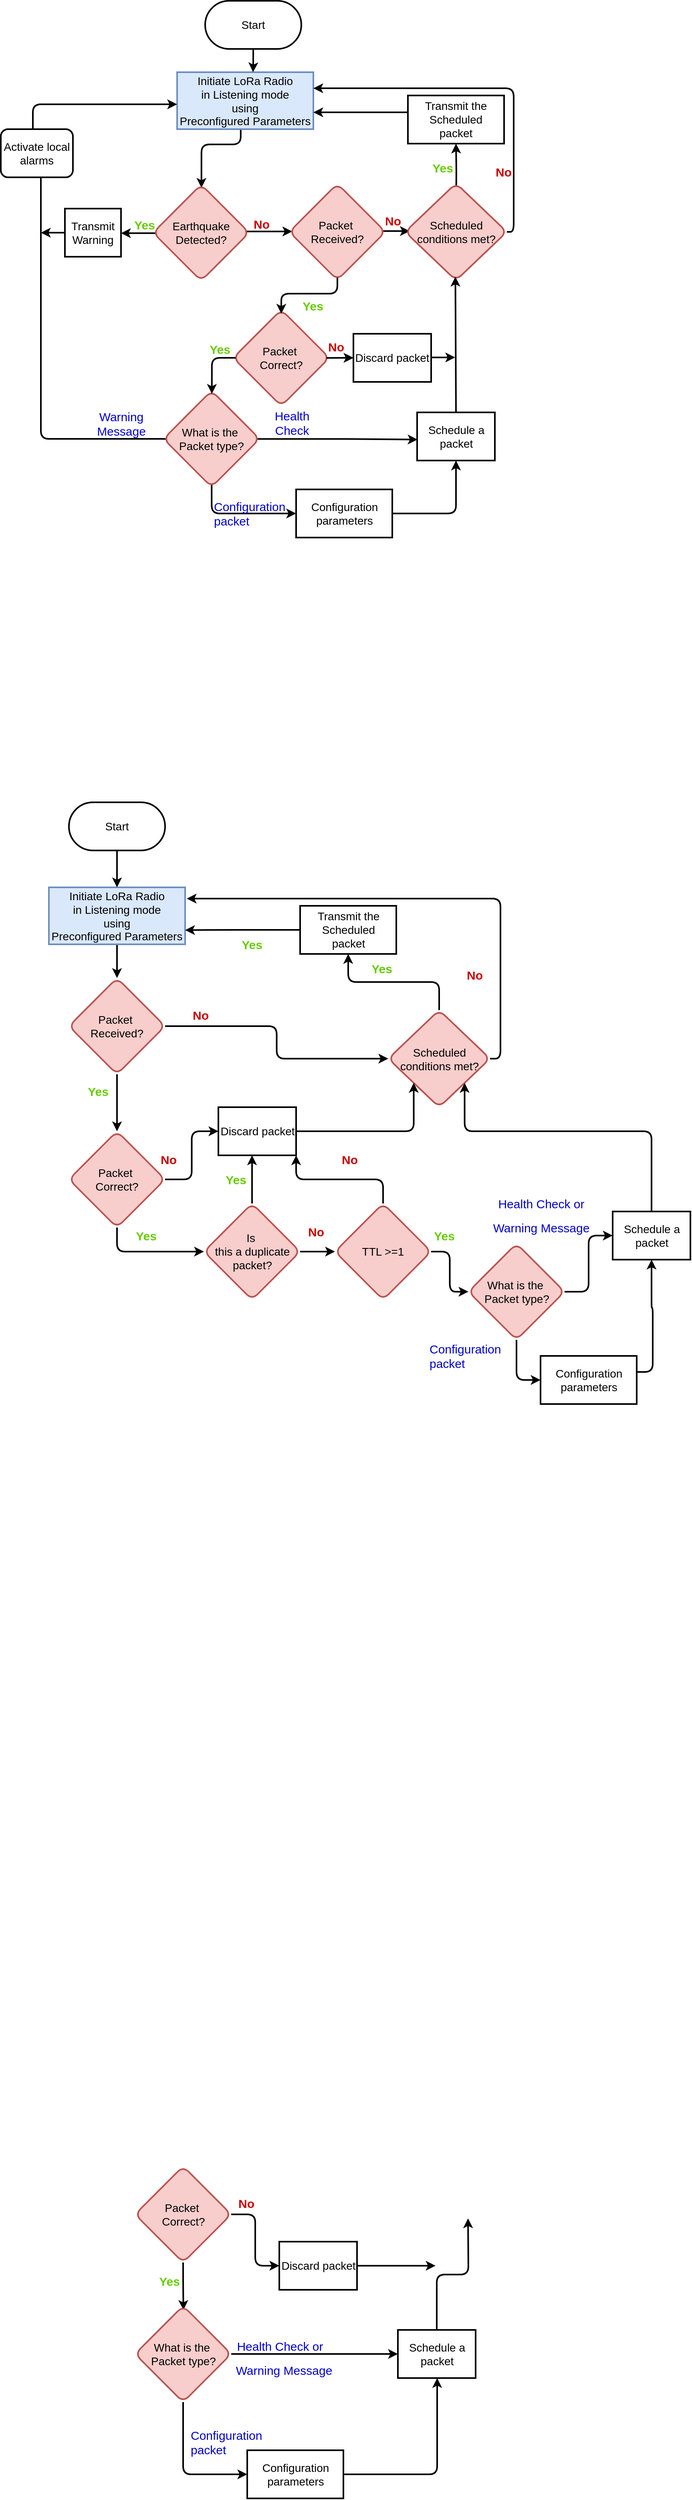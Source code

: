 <mxfile version="24.7.1" type="github">
  <diagram name="Page-1" id="nr04e7j_lgrhqmW4x8mc">
    <mxGraphModel dx="1434" dy="778" grid="1" gridSize="10" guides="1" tooltips="1" connect="1" arrows="1" fold="1" page="1" pageScale="1" pageWidth="850" pageHeight="1100" math="0" shadow="0">
      <root>
        <mxCell id="0" />
        <mxCell id="1" parent="0" />
        <mxCell id="aT8a2JC3UvmOd2hiil9d-5" style="edgeStyle=orthogonalEdgeStyle;rounded=1;orthogonalLoop=1;jettySize=auto;html=1;exitX=0.467;exitY=0.991;exitDx=0;exitDy=0;entryX=0.503;entryY=0.034;entryDx=0;entryDy=0;fontStyle=0;entryPerimeter=0;strokeWidth=2;exitPerimeter=0;" parent="1" source="aT8a2JC3UvmOd2hiil9d-2" target="aT8a2JC3UvmOd2hiil9d-14" edge="1">
          <mxGeometry relative="1" as="geometry">
            <mxPoint x="390" y="260" as="targetPoint" />
            <Array as="points">
              <mxPoint x="389" y="240" />
              <mxPoint x="340" y="240" />
            </Array>
          </mxGeometry>
        </mxCell>
        <mxCell id="aT8a2JC3UvmOd2hiil9d-2" value="Initiate LoRa Radio&lt;br style=&quot;font-size: 14px;&quot;&gt;in Listening mode&lt;div style=&quot;font-size: 14px;&quot;&gt;using&lt;/div&gt;&lt;div style=&quot;font-size: 14px;&quot;&gt;Preconfigured Parameters&lt;br&gt;&lt;/div&gt;" style="rounded=1;whiteSpace=wrap;html=1;arcSize=0;fillColor=#dae8fc;strokeColor=#6c8ebf;fontStyle=0;fontSize=14;strokeWidth=2;" parent="1" vertex="1">
          <mxGeometry x="310" y="150" width="170" height="71" as="geometry" />
        </mxCell>
        <mxCell id="aT8a2JC3UvmOd2hiil9d-18" style="edgeStyle=orthogonalEdgeStyle;rounded=1;orthogonalLoop=1;jettySize=auto;html=1;entryX=0.023;entryY=0.504;entryDx=0;entryDy=0;fontStyle=0;exitX=0.967;exitY=0.496;exitDx=0;exitDy=0;exitPerimeter=0;entryPerimeter=0;strokeWidth=2;" parent="1" edge="1">
          <mxGeometry relative="1" as="geometry">
            <mxPoint x="397.0" y="348.54" as="sourcePoint" />
            <mxPoint x="453.72" y="348.5" as="targetPoint" />
          </mxGeometry>
        </mxCell>
        <mxCell id="aT8a2JC3UvmOd2hiil9d-23" value="No" style="edgeLabel;html=1;align=center;verticalAlign=middle;resizable=0;points=[];rounded=1;fontStyle=1;fontColor=#CC0000;fontSize=15;labelBackgroundColor=none;" parent="aT8a2JC3UvmOd2hiil9d-18" vertex="1" connectable="0">
          <mxGeometry x="-0.248" y="2" relative="1" as="geometry">
            <mxPoint x="-4" y="-8" as="offset" />
          </mxGeometry>
        </mxCell>
        <mxCell id="aT8a2JC3UvmOd2hiil9d-20" style="edgeStyle=orthogonalEdgeStyle;rounded=1;orthogonalLoop=1;jettySize=auto;html=1;fontStyle=0;exitX=0.027;exitY=0.505;exitDx=0;exitDy=0;exitPerimeter=0;strokeWidth=2;" parent="1" source="aT8a2JC3UvmOd2hiil9d-14" target="aT8a2JC3UvmOd2hiil9d-19" edge="1">
          <mxGeometry relative="1" as="geometry">
            <Array as="points">
              <mxPoint x="255" y="351" />
            </Array>
          </mxGeometry>
        </mxCell>
        <mxCell id="aT8a2JC3UvmOd2hiil9d-22" value="Yes" style="edgeLabel;html=1;align=center;verticalAlign=middle;resizable=0;points=[];rounded=1;fontStyle=1;fontColor=#66CC00;fontSize=15;labelBackgroundColor=none;" parent="aT8a2JC3UvmOd2hiil9d-20" vertex="1" connectable="0">
          <mxGeometry x="-0.588" y="1" relative="1" as="geometry">
            <mxPoint x="-5" y="-12" as="offset" />
          </mxGeometry>
        </mxCell>
        <mxCell id="aT8a2JC3UvmOd2hiil9d-14" value="Earthquake&lt;br style=&quot;font-size: 14px;&quot;&gt;Detected?" style="rhombus;whiteSpace=wrap;html=1;rounded=1;fillColor=#f8cecc;strokeColor=#b85450;fontStyle=0;fontSize=14;strokeWidth=2;" parent="1" vertex="1">
          <mxGeometry x="280" y="290" width="120" height="120" as="geometry" />
        </mxCell>
        <mxCell id="PVOLsWm9la5_ibdRfDDH-19" value="" style="edgeStyle=orthogonalEdgeStyle;rounded=1;orthogonalLoop=1;jettySize=auto;html=1;strokeWidth=2;curved=0;entryX=0.046;entryY=0.492;entryDx=0;entryDy=0;entryPerimeter=0;exitX=0.958;exitY=0.492;exitDx=0;exitDy=0;exitPerimeter=0;fontStyle=0" parent="1" source="aT8a2JC3UvmOd2hiil9d-16" target="aT8a2JC3UvmOd2hiil9d-48" edge="1">
          <mxGeometry relative="1" as="geometry" />
        </mxCell>
        <mxCell id="aT8a2JC3UvmOd2hiil9d-19" value="Transmit&lt;br style=&quot;font-size: 14px;&quot;&gt;Warning" style="rounded=0;whiteSpace=wrap;html=1;fontStyle=0;fontSize=14;strokeWidth=2;" parent="1" vertex="1">
          <mxGeometry x="170" y="320" width="70" height="60" as="geometry" />
        </mxCell>
        <mxCell id="aT8a2JC3UvmOd2hiil9d-16" value="Packet&amp;nbsp;&lt;div&gt;Received?&lt;/div&gt;" style="rhombus;whiteSpace=wrap;html=1;rounded=1;fillColor=#f8cecc;strokeColor=#b85450;fontStyle=0;fontSize=14;strokeWidth=2;" parent="1" vertex="1">
          <mxGeometry x="450" y="289" width="120" height="120" as="geometry" />
        </mxCell>
        <mxCell id="aT8a2JC3UvmOd2hiil9d-28" style="edgeStyle=orthogonalEdgeStyle;rounded=1;orthogonalLoop=1;jettySize=auto;html=1;entryX=1;entryY=0.5;entryDx=0;entryDy=0;fontStyle=1;strokeWidth=2;exitX=0.065;exitY=0.519;exitDx=0;exitDy=0;exitPerimeter=0;" parent="1" source="aT8a2JC3UvmOd2hiil9d-24" edge="1">
          <mxGeometry relative="1" as="geometry">
            <mxPoint x="140" y="250" as="targetPoint" />
            <Array as="points">
              <mxPoint x="301" y="607" />
              <mxPoint x="140" y="607" />
            </Array>
            <mxPoint x="380" y="500" as="sourcePoint" />
          </mxGeometry>
        </mxCell>
        <mxCell id="aT8a2JC3UvmOd2hiil9d-29" value="Warning&lt;br style=&quot;font-size: 15px;&quot;&gt;Message" style="edgeLabel;html=1;align=center;verticalAlign=middle;resizable=0;points=[];rounded=1;labelBackgroundColor=none;fontColor=#0000CC;fontStyle=0;fontSize=15;" parent="aT8a2JC3UvmOd2hiil9d-28" vertex="1" connectable="0">
          <mxGeometry x="-0.242" y="-1" relative="1" as="geometry">
            <mxPoint x="99" y="15" as="offset" />
          </mxGeometry>
        </mxCell>
        <mxCell id="aT8a2JC3UvmOd2hiil9d-33" style="edgeStyle=orthogonalEdgeStyle;rounded=1;orthogonalLoop=1;jettySize=auto;html=1;fontStyle=1;exitX=0.978;exitY=0.501;exitDx=0;exitDy=0;exitPerimeter=0;strokeWidth=2;entryX=0.005;entryY=0.565;entryDx=0;entryDy=0;entryPerimeter=0;" parent="1" source="aT8a2JC3UvmOd2hiil9d-24" target="aT8a2JC3UvmOd2hiil9d-32" edge="1">
          <mxGeometry relative="1" as="geometry">
            <mxPoint x="609.5" y="611" as="targetPoint" />
          </mxGeometry>
        </mxCell>
        <mxCell id="aT8a2JC3UvmOd2hiil9d-36" value="Health&lt;br style=&quot;font-size: 15px;&quot;&gt;Check" style="edgeLabel;html=1;align=center;verticalAlign=middle;resizable=0;points=[];rounded=1;labelBackgroundColor=none;fontColor=#0000CC;fontStyle=0;fontSize=15;" parent="aT8a2JC3UvmOd2hiil9d-33" vertex="1" connectable="0">
          <mxGeometry x="-0.448" relative="1" as="geometry">
            <mxPoint x="-13" y="-20" as="offset" />
          </mxGeometry>
        </mxCell>
        <mxCell id="aT8a2JC3UvmOd2hiil9d-40" style="edgeStyle=orthogonalEdgeStyle;rounded=1;orthogonalLoop=1;jettySize=auto;html=1;entryX=0;entryY=0.5;entryDx=0;entryDy=0;fontStyle=1;exitX=0.501;exitY=0.967;exitDx=0;exitDy=0;exitPerimeter=0;strokeWidth=2;" parent="1" source="aT8a2JC3UvmOd2hiil9d-24" target="aT8a2JC3UvmOd2hiil9d-39" edge="1">
          <mxGeometry relative="1" as="geometry">
            <Array as="points">
              <mxPoint x="353" y="700" />
              <mxPoint x="454" y="700" />
            </Array>
          </mxGeometry>
        </mxCell>
        <mxCell id="aT8a2JC3UvmOd2hiil9d-41" value="Configuration&amp;nbsp;&lt;div style=&quot;font-size: 15px;&quot;&gt;packet&lt;/div&gt;" style="edgeLabel;html=1;align=left;verticalAlign=middle;resizable=0;points=[];rounded=1;labelBackgroundColor=none;fontColor=#0000CC;fontStyle=0;fontSize=15;" parent="aT8a2JC3UvmOd2hiil9d-40" vertex="1" connectable="0">
          <mxGeometry x="-0.223" y="-2" relative="1" as="geometry">
            <mxPoint x="-18" y="-2" as="offset" />
          </mxGeometry>
        </mxCell>
        <mxCell id="aT8a2JC3UvmOd2hiil9d-24" value="What is the&amp;nbsp;&lt;div style=&quot;font-size: 14px;&quot;&gt;Packet type?&lt;/div&gt;" style="rhombus;whiteSpace=wrap;html=1;rounded=1;fillColor=#f8cecc;strokeColor=#b85450;fontStyle=0;fontSize=14;strokeWidth=2;" parent="1" vertex="1">
          <mxGeometry x="293" y="547" width="120" height="120" as="geometry" />
        </mxCell>
        <mxCell id="aT8a2JC3UvmOd2hiil9d-31" style="edgeStyle=orthogonalEdgeStyle;rounded=1;orthogonalLoop=1;jettySize=auto;html=1;fontStyle=1;strokeWidth=2;exitX=0.456;exitY=0.017;exitDx=0;exitDy=0;exitPerimeter=0;" parent="1" source="aT8a2JC3UvmOd2hiil9d-30" edge="1">
          <mxGeometry relative="1" as="geometry">
            <mxPoint x="310" y="190" as="targetPoint" />
            <mxPoint x="80" y="230" as="sourcePoint" />
            <Array as="points">
              <mxPoint x="131" y="230" />
              <mxPoint x="130" y="230" />
              <mxPoint x="130" y="190" />
            </Array>
          </mxGeometry>
        </mxCell>
        <mxCell id="aT8a2JC3UvmOd2hiil9d-30" value="Activate local alarms" style="rounded=1;whiteSpace=wrap;html=1;fontStyle=0;fontSize=14;strokeWidth=2;" parent="1" vertex="1">
          <mxGeometry x="90" y="221" width="90" height="60" as="geometry" />
        </mxCell>
        <mxCell id="aT8a2JC3UvmOd2hiil9d-32" value="Schedule a packet" style="rounded=0;whiteSpace=wrap;html=1;fontStyle=0;fontSize=14;strokeWidth=2;" parent="1" vertex="1">
          <mxGeometry x="609.5" y="574" width="97" height="60" as="geometry" />
        </mxCell>
        <mxCell id="aT8a2JC3UvmOd2hiil9d-42" style="edgeStyle=orthogonalEdgeStyle;rounded=1;orthogonalLoop=1;jettySize=auto;html=1;entryX=0.5;entryY=1;entryDx=0;entryDy=0;fontStyle=1;strokeWidth=2;" parent="1" source="aT8a2JC3UvmOd2hiil9d-39" target="aT8a2JC3UvmOd2hiil9d-32" edge="1">
          <mxGeometry relative="1" as="geometry">
            <mxPoint x="658" y="641" as="targetPoint" />
          </mxGeometry>
        </mxCell>
        <mxCell id="aT8a2JC3UvmOd2hiil9d-39" value="Configuration&lt;div style=&quot;font-size: 14px;&quot;&gt;parameters&lt;/div&gt;" style="rounded=0;whiteSpace=wrap;html=1;fontStyle=0;fontSize=14;strokeWidth=2;" parent="1" vertex="1">
          <mxGeometry x="458.5" y="670" width="120" height="60" as="geometry" />
        </mxCell>
        <mxCell id="aT8a2JC3UvmOd2hiil9d-62" value="" style="edgeStyle=orthogonalEdgeStyle;rounded=1;orthogonalLoop=1;jettySize=auto;html=1;strokeColor=default;align=center;verticalAlign=middle;fontFamily=Helvetica;fontSize=11;fontColor=default;labelBackgroundColor=default;endArrow=classic;strokeWidth=2;" parent="1" source="aT8a2JC3UvmOd2hiil9d-44" edge="1">
          <mxGeometry relative="1" as="geometry">
            <mxPoint x="404.753" y="129" as="sourcePoint" />
            <mxPoint x="404.75" y="150" as="targetPoint" />
          </mxGeometry>
        </mxCell>
        <mxCell id="aT8a2JC3UvmOd2hiil9d-44" value="Start" style="rounded=1;whiteSpace=wrap;html=1;arcSize=50;fontStyle=0;fontSize=14;strokeWidth=2;" parent="1" vertex="1">
          <mxGeometry x="345" y="61" width="120" height="60" as="geometry" />
        </mxCell>
        <mxCell id="PVOLsWm9la5_ibdRfDDH-25" style="edgeStyle=orthogonalEdgeStyle;rounded=1;orthogonalLoop=1;jettySize=auto;html=1;exitX=0.5;exitY=0.06;exitDx=0;exitDy=0;entryX=0.5;entryY=1;entryDx=0;entryDy=0;curved=0;strokeWidth=2;exitPerimeter=0;fontStyle=0" parent="1" target="aT8a2JC3UvmOd2hiil9d-53" edge="1">
          <mxGeometry relative="1" as="geometry">
            <mxPoint x="658.0" y="313.76" as="sourcePoint" />
          </mxGeometry>
        </mxCell>
        <mxCell id="1XFwvakkwBoAosKU2_6U-1" style="edgeStyle=orthogonalEdgeStyle;shape=connector;rounded=1;orthogonalLoop=1;jettySize=auto;html=1;exitX=1;exitY=0.5;exitDx=0;exitDy=0;strokeColor=default;strokeWidth=2;align=center;verticalAlign=middle;fontFamily=Helvetica;fontSize=11;fontColor=default;fontStyle=1;labelBackgroundColor=default;endArrow=classic;flowAnimation=0;curved=0;" parent="1" source="aT8a2JC3UvmOd2hiil9d-48" target="aT8a2JC3UvmOd2hiil9d-2" edge="1">
          <mxGeometry relative="1" as="geometry">
            <Array as="points">
              <mxPoint x="730" y="349" />
              <mxPoint x="730" y="170" />
            </Array>
          </mxGeometry>
        </mxCell>
        <mxCell id="aT8a2JC3UvmOd2hiil9d-48" value="Scheduled&lt;br style=&quot;font-size: 14px;&quot;&gt;conditions met?" style="rhombus;whiteSpace=wrap;html=1;rounded=1;fillColor=#f8cecc;strokeColor=#b85450;fontStyle=0;fontSize=14;strokeWidth=2;" parent="1" vertex="1">
          <mxGeometry x="594.5" y="288.5" width="127" height="121" as="geometry" />
        </mxCell>
        <mxCell id="aT8a2JC3UvmOd2hiil9d-56" style="edgeStyle=orthogonalEdgeStyle;rounded=0;orthogonalLoop=1;jettySize=auto;html=1;entryX=1;entryY=0.5;entryDx=0;entryDy=0;flowAnimation=0;fontStyle=1;strokeWidth=2;" parent="1" edge="1">
          <mxGeometry relative="1" as="geometry">
            <mxPoint x="598" y="200.0" as="sourcePoint" />
            <mxPoint x="480" y="200" as="targetPoint" />
          </mxGeometry>
        </mxCell>
        <mxCell id="aT8a2JC3UvmOd2hiil9d-53" value="Transmit the&lt;br style=&quot;font-size: 14px;&quot;&gt;Scheduled&lt;br style=&quot;font-size: 14px;&quot;&gt;packet" style="rounded=0;whiteSpace=wrap;html=1;fontStyle=0;fontSize=14;strokeWidth=2;" parent="1" vertex="1">
          <mxGeometry x="598" y="179" width="120" height="60" as="geometry" />
        </mxCell>
        <mxCell id="aT8a2JC3UvmOd2hiil9d-61" value="Yes" style="edgeLabel;html=1;align=center;verticalAlign=middle;resizable=0;points=[];fontStyle=1;fontColor=#66CC00;fontSize=15;labelBackgroundColor=none;" parent="1" vertex="1" connectable="0">
          <mxGeometry x="657.001" y="268.997" as="geometry">
            <mxPoint x="-16" as="offset" />
          </mxGeometry>
        </mxCell>
        <mxCell id="PVOLsWm9la5_ibdRfDDH-7" value="" style="endArrow=classic;html=1;rounded=1;exitX=0;exitY=0.5;exitDx=0;exitDy=0;curved=0;strokeWidth=2;fontStyle=0" parent="1" source="aT8a2JC3UvmOd2hiil9d-19" edge="1">
          <mxGeometry width="50" height="50" relative="1" as="geometry">
            <mxPoint x="220" y="240" as="sourcePoint" />
            <mxPoint x="140" y="350" as="targetPoint" />
          </mxGeometry>
        </mxCell>
        <mxCell id="PVOLsWm9la5_ibdRfDDH-18" value="&lt;b&gt;No&lt;/b&gt;" style="edgeLabel;html=1;align=center;verticalAlign=middle;resizable=0;points=[];rounded=1;fontStyle=0;fontColor=#CC0000;fontSize=15;labelBackgroundColor=none;" parent="1" connectable="0" vertex="1">
          <mxGeometry x="429.999" y="349.995" as="geometry">
            <mxPoint x="149" y="-15" as="offset" />
          </mxGeometry>
        </mxCell>
        <mxCell id="xMT419_eGAwAGplKJhdd-25" value="" style="edgeStyle=orthogonalEdgeStyle;rounded=0;orthogonalLoop=1;jettySize=auto;html=1;" parent="1" source="xMT419_eGAwAGplKJhdd-1" target="xMT419_eGAwAGplKJhdd-21" edge="1">
          <mxGeometry relative="1" as="geometry" />
        </mxCell>
        <mxCell id="xMT419_eGAwAGplKJhdd-1" value="&lt;div&gt;Packet&amp;nbsp;&lt;/div&gt;&lt;div&gt;Correct?&lt;/div&gt;" style="rhombus;whiteSpace=wrap;html=1;rounded=1;fillColor=#f8cecc;strokeColor=#b85450;fontStyle=0;fontSize=14;strokeWidth=2;" parent="1" vertex="1">
          <mxGeometry x="380" y="446" width="120" height="120" as="geometry" />
        </mxCell>
        <mxCell id="xMT419_eGAwAGplKJhdd-10" style="edgeStyle=orthogonalEdgeStyle;rounded=1;orthogonalLoop=1;jettySize=auto;html=1;fontStyle=1;strokeWidth=2;entryX=0.503;entryY=0.032;entryDx=0;entryDy=0;entryPerimeter=0;" parent="1" target="aT8a2JC3UvmOd2hiil9d-24" edge="1">
          <mxGeometry relative="1" as="geometry">
            <Array as="points">
              <mxPoint x="353" y="506" />
            </Array>
            <mxPoint x="383" y="506" as="sourcePoint" />
            <mxPoint x="353" y="576" as="targetPoint" />
          </mxGeometry>
        </mxCell>
        <mxCell id="xMT419_eGAwAGplKJhdd-11" value="Yes" style="edgeLabel;html=1;align=center;verticalAlign=middle;resizable=0;points=[];rounded=1;fontStyle=1;fontColor=#66CC00;fontSize=15;labelBackgroundColor=none;" parent="xMT419_eGAwAGplKJhdd-10" vertex="1" connectable="0">
          <mxGeometry x="-0.588" y="1" relative="1" as="geometry">
            <mxPoint x="-5" y="-12" as="offset" />
          </mxGeometry>
        </mxCell>
        <mxCell id="xMT419_eGAwAGplKJhdd-17" value="" style="endArrow=classic;html=1;rounded=1;exitX=0.5;exitY=0;exitDx=0;exitDy=0;entryX=0.494;entryY=0.962;entryDx=0;entryDy=0;entryPerimeter=0;curved=0;strokeWidth=2;" parent="1" source="aT8a2JC3UvmOd2hiil9d-32" target="aT8a2JC3UvmOd2hiil9d-48" edge="1">
          <mxGeometry width="50" height="50" relative="1" as="geometry">
            <mxPoint x="659" y="517" as="sourcePoint" />
            <mxPoint x="656.968" y="378.539" as="targetPoint" />
          </mxGeometry>
        </mxCell>
        <mxCell id="xMT419_eGAwAGplKJhdd-18" value="" style="endArrow=classic;html=1;rounded=1;exitX=0.5;exitY=0.975;exitDx=0;exitDy=0;curved=0;strokeWidth=2;entryX=0.5;entryY=0;entryDx=0;entryDy=0;exitPerimeter=0;" parent="1" source="aT8a2JC3UvmOd2hiil9d-16" edge="1">
          <mxGeometry width="50" height="50" relative="1" as="geometry">
            <mxPoint x="510" y="414" as="sourcePoint" />
            <mxPoint x="440" y="451" as="targetPoint" />
            <Array as="points">
              <mxPoint x="510" y="426" />
              <mxPoint x="440" y="426" />
            </Array>
          </mxGeometry>
        </mxCell>
        <mxCell id="xMT419_eGAwAGplKJhdd-20" value="Yes" style="edgeLabel;html=1;align=center;verticalAlign=middle;resizable=0;points=[];rounded=1;fontStyle=1;fontColor=#66CC00;fontSize=15;labelBackgroundColor=none;" parent="1" vertex="1" connectable="0">
          <mxGeometry x="480" y="440" as="geometry">
            <mxPoint x="-1" y="1" as="offset" />
          </mxGeometry>
        </mxCell>
        <mxCell id="xMT419_eGAwAGplKJhdd-21" value="Discard packet" style="rounded=0;whiteSpace=wrap;html=1;fontStyle=0;fontSize=14;strokeWidth=2;" parent="1" vertex="1">
          <mxGeometry x="530" y="476" width="97" height="60" as="geometry" />
        </mxCell>
        <mxCell id="xMT419_eGAwAGplKJhdd-22" value="" style="endArrow=classic;html=1;rounded=1;entryX=0;entryY=0.5;entryDx=0;entryDy=0;curved=0;strokeWidth=2;exitX=0.969;exitY=0.501;exitDx=0;exitDy=0;exitPerimeter=0;" parent="1" source="xMT419_eGAwAGplKJhdd-1" target="xMT419_eGAwAGplKJhdd-21" edge="1">
          <mxGeometry width="50" height="50" relative="1" as="geometry">
            <mxPoint x="500" y="506" as="sourcePoint" />
            <mxPoint x="470" y="516" as="targetPoint" />
          </mxGeometry>
        </mxCell>
        <mxCell id="xMT419_eGAwAGplKJhdd-23" value="" style="endArrow=classic;html=1;rounded=1;entryX=0;entryY=0.5;entryDx=0;entryDy=0;exitX=1;exitY=0.5;exitDx=0;exitDy=0;curved=0;strokeWidth=2;" parent="1" edge="1">
          <mxGeometry width="50" height="50" relative="1" as="geometry">
            <mxPoint x="627" y="505.5" as="sourcePoint" />
            <mxPoint x="657" y="505.5" as="targetPoint" />
          </mxGeometry>
        </mxCell>
        <mxCell id="xMT419_eGAwAGplKJhdd-24" value="No" style="edgeLabel;html=1;align=center;verticalAlign=middle;resizable=0;points=[];rounded=1;fontStyle=1;fontColor=#CC0000;fontSize=15;labelBackgroundColor=none;" parent="1" vertex="1" connectable="0">
          <mxGeometry x="507.999" y="491.525" as="geometry" />
        </mxCell>
        <mxCell id="iCfGl1xUMJOLYQ3UmWG8-1" value="&lt;b&gt;No&lt;/b&gt;" style="edgeLabel;html=1;align=center;verticalAlign=middle;resizable=0;points=[];rounded=1;fontStyle=0;fontColor=#CC0000;fontSize=15;labelBackgroundColor=none;" parent="1" connectable="0" vertex="1">
          <mxGeometry x="567.999" y="288.495" as="geometry">
            <mxPoint x="149" y="-15" as="offset" />
          </mxGeometry>
        </mxCell>
        <mxCell id="5e5JNWEMtE15wkdzbp1a-5" style="edgeStyle=orthogonalEdgeStyle;rounded=1;orthogonalLoop=1;jettySize=auto;html=1;entryX=0.5;entryY=0;entryDx=0;entryDy=0;strokeColor=default;strokeWidth=2;align=center;verticalAlign=middle;fontFamily=Helvetica;fontSize=11;fontColor=default;labelBackgroundColor=default;endArrow=classic;" edge="1" parent="1" source="5e5JNWEMtE15wkdzbp1a-6" target="5e5JNWEMtE15wkdzbp1a-9">
          <mxGeometry relative="1" as="geometry">
            <Array as="points">
              <mxPoint x="235" y="1260" />
              <mxPoint x="235" y="1260" />
            </Array>
          </mxGeometry>
        </mxCell>
        <mxCell id="5e5JNWEMtE15wkdzbp1a-6" value="Initiate LoRa Radio&lt;br style=&quot;font-size: 14px;&quot;&gt;in Listening mode&lt;div style=&quot;font-size: 14px;&quot;&gt;using&lt;/div&gt;&lt;div style=&quot;font-size: 14px;&quot;&gt;Preconfigured Parameters&lt;br&gt;&lt;/div&gt;" style="rounded=1;whiteSpace=wrap;html=1;arcSize=0;fillColor=#dae8fc;strokeColor=#6c8ebf;fontStyle=0;fontSize=14;strokeWidth=2;" vertex="1" parent="1">
          <mxGeometry x="150" y="1166" width="170" height="71" as="geometry" />
        </mxCell>
        <mxCell id="5e5JNWEMtE15wkdzbp1a-7" value="" style="edgeStyle=orthogonalEdgeStyle;rounded=1;orthogonalLoop=1;jettySize=auto;html=1;strokeColor=default;align=center;verticalAlign=middle;fontFamily=Helvetica;fontSize=11;fontColor=default;labelBackgroundColor=default;endArrow=classic;strokeWidth=2;" edge="1" parent="1" source="5e5JNWEMtE15wkdzbp1a-8" target="5e5JNWEMtE15wkdzbp1a-6">
          <mxGeometry relative="1" as="geometry">
            <mxPoint x="239.753" y="1128" as="sourcePoint" />
            <mxPoint x="239.75" y="1149" as="targetPoint" />
            <Array as="points">
              <mxPoint x="235" y="1140" />
              <mxPoint x="235" y="1140" />
            </Array>
          </mxGeometry>
        </mxCell>
        <mxCell id="5e5JNWEMtE15wkdzbp1a-8" value="Start" style="rounded=1;whiteSpace=wrap;html=1;arcSize=50;fontStyle=0;fontSize=14;strokeWidth=2;" vertex="1" parent="1">
          <mxGeometry x="175" y="1060" width="120" height="60" as="geometry" />
        </mxCell>
        <mxCell id="5e5JNWEMtE15wkdzbp1a-63" style="edgeStyle=orthogonalEdgeStyle;shape=connector;rounded=1;orthogonalLoop=1;jettySize=auto;html=1;exitX=0.5;exitY=1;exitDx=0;exitDy=0;entryX=0.5;entryY=0;entryDx=0;entryDy=0;strokeColor=default;strokeWidth=2;align=center;verticalAlign=middle;fontFamily=Helvetica;fontSize=11;fontColor=default;fontStyle=0;labelBackgroundColor=default;endArrow=classic;" edge="1" parent="1" source="5e5JNWEMtE15wkdzbp1a-9" target="5e5JNWEMtE15wkdzbp1a-62">
          <mxGeometry relative="1" as="geometry" />
        </mxCell>
        <mxCell id="5e5JNWEMtE15wkdzbp1a-9" value="Packet&amp;nbsp;&lt;div&gt;Received?&lt;/div&gt;" style="rhombus;whiteSpace=wrap;html=1;rounded=1;fillColor=#f8cecc;strokeColor=#b85450;fontStyle=0;fontSize=14;strokeWidth=2;" vertex="1" parent="1">
          <mxGeometry x="175" y="1279" width="120" height="120" as="geometry" />
        </mxCell>
        <mxCell id="5e5JNWEMtE15wkdzbp1a-10" value="" style="edgeStyle=orthogonalEdgeStyle;rounded=1;orthogonalLoop=1;jettySize=auto;html=1;strokeWidth=2;curved=0;exitX=1;exitY=0.5;exitDx=0;exitDy=0;fontStyle=0" edge="1" parent="1" source="5e5JNWEMtE15wkdzbp1a-9" target="5e5JNWEMtE15wkdzbp1a-13">
          <mxGeometry relative="1" as="geometry">
            <mxPoint x="407" y="1358" as="sourcePoint" />
          </mxGeometry>
        </mxCell>
        <mxCell id="5e5JNWEMtE15wkdzbp1a-11" style="edgeStyle=orthogonalEdgeStyle;rounded=1;orthogonalLoop=1;jettySize=auto;html=1;exitX=0.5;exitY=0;exitDx=0;exitDy=0;entryX=0.5;entryY=1;entryDx=0;entryDy=0;curved=0;strokeWidth=2;fontStyle=0" edge="1" parent="1" source="5e5JNWEMtE15wkdzbp1a-13" target="5e5JNWEMtE15wkdzbp1a-15">
          <mxGeometry relative="1" as="geometry">
            <mxPoint x="500.0" y="1323.76" as="sourcePoint" />
          </mxGeometry>
        </mxCell>
        <mxCell id="5e5JNWEMtE15wkdzbp1a-12" style="edgeStyle=orthogonalEdgeStyle;shape=connector;rounded=1;orthogonalLoop=1;jettySize=auto;html=1;exitX=1;exitY=0.5;exitDx=0;exitDy=0;strokeColor=default;strokeWidth=2;align=center;verticalAlign=middle;fontFamily=Helvetica;fontSize=11;fontColor=default;fontStyle=1;labelBackgroundColor=default;endArrow=classic;flowAnimation=0;curved=0;" edge="1" parent="1" source="5e5JNWEMtE15wkdzbp1a-13">
          <mxGeometry relative="1" as="geometry">
            <Array as="points">
              <mxPoint x="713.5" y="1380" />
              <mxPoint x="713.5" y="1180" />
            </Array>
            <mxPoint x="322" y="1180" as="targetPoint" />
          </mxGeometry>
        </mxCell>
        <mxCell id="5e5JNWEMtE15wkdzbp1a-13" value="Scheduled&lt;br style=&quot;font-size: 14px;&quot;&gt;conditions met?" style="rhombus;whiteSpace=wrap;html=1;rounded=1;fillColor=#f8cecc;strokeColor=#b85450;fontStyle=0;fontSize=14;strokeWidth=2;" vertex="1" parent="1">
          <mxGeometry x="573.5" y="1319" width="127" height="121" as="geometry" />
        </mxCell>
        <mxCell id="5e5JNWEMtE15wkdzbp1a-38" style="edgeStyle=orthogonalEdgeStyle;shape=connector;rounded=1;orthogonalLoop=1;jettySize=auto;html=1;entryX=1;entryY=0.75;entryDx=0;entryDy=0;strokeColor=default;strokeWidth=2;align=center;verticalAlign=middle;fontFamily=Helvetica;fontSize=11;fontColor=default;fontStyle=0;labelBackgroundColor=default;endArrow=classic;" edge="1" parent="1" source="5e5JNWEMtE15wkdzbp1a-15" target="5e5JNWEMtE15wkdzbp1a-6">
          <mxGeometry relative="1" as="geometry" />
        </mxCell>
        <mxCell id="5e5JNWEMtE15wkdzbp1a-15" value="Transmit the&lt;br style=&quot;font-size: 14px;&quot;&gt;Scheduled&lt;br style=&quot;font-size: 14px;&quot;&gt;packet" style="rounded=0;whiteSpace=wrap;html=1;fontStyle=0;fontSize=14;strokeWidth=2;" vertex="1" parent="1">
          <mxGeometry x="463.5" y="1189" width="120" height="60" as="geometry" />
        </mxCell>
        <mxCell id="5e5JNWEMtE15wkdzbp1a-16" value="Yes" style="edgeLabel;html=1;align=center;verticalAlign=middle;resizable=0;points=[];fontStyle=1;fontColor=#66CC00;fontSize=15;labelBackgroundColor=none;" vertex="1" connectable="0" parent="1">
          <mxGeometry x="418.501" y="1236.997" as="geometry">
            <mxPoint x="-16" as="offset" />
          </mxGeometry>
        </mxCell>
        <mxCell id="5e5JNWEMtE15wkdzbp1a-17" value="&lt;b&gt;No&lt;/b&gt;" style="edgeLabel;html=1;align=center;verticalAlign=middle;resizable=0;points=[];rounded=1;fontStyle=0;fontColor=#CC0000;fontSize=15;labelBackgroundColor=none;" connectable="0" vertex="1" parent="1">
          <mxGeometry x="189.999" y="1339.995" as="geometry">
            <mxPoint x="149" y="-15" as="offset" />
          </mxGeometry>
        </mxCell>
        <mxCell id="5e5JNWEMtE15wkdzbp1a-18" value="&lt;b&gt;No&lt;/b&gt;" style="edgeLabel;html=1;align=center;verticalAlign=middle;resizable=0;points=[];rounded=1;fontStyle=0;fontColor=#CC0000;fontSize=15;labelBackgroundColor=none;" connectable="0" vertex="1" parent="1">
          <mxGeometry x="531.499" y="1289.995" as="geometry">
            <mxPoint x="149" y="-15" as="offset" />
          </mxGeometry>
        </mxCell>
        <mxCell id="5e5JNWEMtE15wkdzbp1a-39" style="edgeStyle=orthogonalEdgeStyle;shape=connector;rounded=1;orthogonalLoop=1;jettySize=auto;html=1;strokeColor=default;strokeWidth=2;align=center;verticalAlign=middle;fontFamily=Helvetica;fontSize=11;fontColor=default;labelBackgroundColor=default;endArrow=classic;entryX=0.503;entryY=0.043;entryDx=0;entryDy=0;entryPerimeter=0;" edge="1" parent="1" source="5e5JNWEMtE15wkdzbp1a-41" target="5e5JNWEMtE15wkdzbp1a-50">
          <mxGeometry relative="1" as="geometry">
            <mxPoint x="312.5" y="2934" as="targetPoint" />
          </mxGeometry>
        </mxCell>
        <mxCell id="5e5JNWEMtE15wkdzbp1a-40" style="edgeStyle=orthogonalEdgeStyle;shape=connector;rounded=1;orthogonalLoop=1;jettySize=auto;html=1;entryX=0;entryY=0.5;entryDx=0;entryDy=0;strokeColor=default;strokeWidth=2;align=center;verticalAlign=middle;fontFamily=Helvetica;fontSize=11;fontColor=default;labelBackgroundColor=default;endArrow=classic;" edge="1" parent="1" source="5e5JNWEMtE15wkdzbp1a-41" target="5e5JNWEMtE15wkdzbp1a-43">
          <mxGeometry relative="1" as="geometry" />
        </mxCell>
        <mxCell id="5e5JNWEMtE15wkdzbp1a-41" value="&lt;div&gt;Packet&amp;nbsp;&lt;/div&gt;&lt;div&gt;Correct?&lt;/div&gt;" style="rhombus;whiteSpace=wrap;html=1;rounded=1;fillColor=#f8cecc;strokeColor=#b85450;fontStyle=0;fontSize=14;strokeWidth=2;" vertex="1" parent="1">
          <mxGeometry x="257.5" y="2760" width="120" height="120" as="geometry" />
        </mxCell>
        <mxCell id="5e5JNWEMtE15wkdzbp1a-42" style="edgeStyle=orthogonalEdgeStyle;shape=connector;rounded=1;orthogonalLoop=1;jettySize=auto;html=1;strokeColor=default;strokeWidth=2;align=center;verticalAlign=middle;fontFamily=Helvetica;fontSize=11;fontColor=default;labelBackgroundColor=default;endArrow=classic;" edge="1" parent="1" source="5e5JNWEMtE15wkdzbp1a-43">
          <mxGeometry relative="1" as="geometry">
            <mxPoint x="632.5" y="2884" as="targetPoint" />
          </mxGeometry>
        </mxCell>
        <mxCell id="5e5JNWEMtE15wkdzbp1a-43" value="Discard packet" style="rounded=0;whiteSpace=wrap;html=1;fontStyle=0;fontSize=14;strokeWidth=2;" vertex="1" parent="1">
          <mxGeometry x="437.5" y="2854" width="97" height="60" as="geometry" />
        </mxCell>
        <mxCell id="5e5JNWEMtE15wkdzbp1a-44" value="No" style="edgeLabel;html=1;align=center;verticalAlign=middle;resizable=0;points=[];rounded=1;fontStyle=1;fontColor=#CC0000;fontSize=15;labelBackgroundColor=none;" vertex="1" connectable="0" parent="1">
          <mxGeometry x="402.499" y="2803.995" as="geometry">
            <mxPoint x="-7" y="2" as="offset" />
          </mxGeometry>
        </mxCell>
        <mxCell id="5e5JNWEMtE15wkdzbp1a-45" value="Configuration&amp;nbsp;&lt;div style=&quot;font-size: 15px;&quot;&gt;packet&lt;/div&gt;" style="edgeLabel;html=1;align=left;verticalAlign=middle;resizable=0;points=[];rounded=1;labelBackgroundColor=none;fontColor=#0000CC;fontStyle=0;fontSize=15;" vertex="1" connectable="0" parent="1">
          <mxGeometry x="325.495" y="3104.004" as="geometry" />
        </mxCell>
        <mxCell id="5e5JNWEMtE15wkdzbp1a-46" style="edgeStyle=orthogonalEdgeStyle;shape=connector;rounded=1;orthogonalLoop=1;jettySize=auto;html=1;strokeColor=default;strokeWidth=2;align=center;verticalAlign=middle;fontFamily=Helvetica;fontSize=11;fontColor=default;labelBackgroundColor=default;endArrow=classic;" edge="1" parent="1" source="5e5JNWEMtE15wkdzbp1a-47" target="5e5JNWEMtE15wkdzbp1a-52">
          <mxGeometry relative="1" as="geometry">
            <mxPoint x="632.5" y="3074" as="targetPoint" />
            <Array as="points">
              <mxPoint x="634.5" y="3144" />
            </Array>
          </mxGeometry>
        </mxCell>
        <mxCell id="5e5JNWEMtE15wkdzbp1a-47" value="Configuration&lt;div style=&quot;font-size: 14px;&quot;&gt;parameters&lt;/div&gt;" style="rounded=0;whiteSpace=wrap;html=1;fontStyle=0;fontSize=14;strokeWidth=2;" vertex="1" parent="1">
          <mxGeometry x="397.5" y="3114" width="120" height="60" as="geometry" />
        </mxCell>
        <mxCell id="5e5JNWEMtE15wkdzbp1a-48" style="edgeStyle=orthogonalEdgeStyle;shape=connector;rounded=1;orthogonalLoop=1;jettySize=auto;html=1;exitX=0.5;exitY=1;exitDx=0;exitDy=0;entryX=0;entryY=0.5;entryDx=0;entryDy=0;strokeColor=default;strokeWidth=2;align=center;verticalAlign=middle;fontFamily=Helvetica;fontSize=11;fontColor=default;labelBackgroundColor=default;endArrow=classic;" edge="1" parent="1" source="5e5JNWEMtE15wkdzbp1a-50" target="5e5JNWEMtE15wkdzbp1a-47">
          <mxGeometry relative="1" as="geometry" />
        </mxCell>
        <mxCell id="5e5JNWEMtE15wkdzbp1a-49" style="edgeStyle=orthogonalEdgeStyle;shape=connector;rounded=1;orthogonalLoop=1;jettySize=auto;html=1;entryX=0;entryY=0.5;entryDx=0;entryDy=0;strokeColor=default;strokeWidth=2;align=center;verticalAlign=middle;fontFamily=Helvetica;fontSize=11;fontColor=default;labelBackgroundColor=default;endArrow=classic;" edge="1" parent="1" source="5e5JNWEMtE15wkdzbp1a-50" target="5e5JNWEMtE15wkdzbp1a-52">
          <mxGeometry relative="1" as="geometry" />
        </mxCell>
        <mxCell id="5e5JNWEMtE15wkdzbp1a-50" value="What is the&amp;nbsp;&lt;div style=&quot;font-size: 14px;&quot;&gt;Packet type?&lt;/div&gt;" style="rhombus;whiteSpace=wrap;html=1;rounded=1;fillColor=#f8cecc;strokeColor=#b85450;fontStyle=0;fontSize=14;strokeWidth=2;" vertex="1" parent="1">
          <mxGeometry x="257.5" y="2934" width="120" height="120" as="geometry" />
        </mxCell>
        <mxCell id="5e5JNWEMtE15wkdzbp1a-51" style="edgeStyle=orthogonalEdgeStyle;shape=connector;rounded=1;orthogonalLoop=1;jettySize=auto;html=1;strokeColor=default;strokeWidth=2;align=center;verticalAlign=middle;fontFamily=Helvetica;fontSize=11;fontColor=default;labelBackgroundColor=default;endArrow=classic;" edge="1" parent="1" source="5e5JNWEMtE15wkdzbp1a-52">
          <mxGeometry relative="1" as="geometry">
            <mxPoint x="673" y="2825" as="targetPoint" />
          </mxGeometry>
        </mxCell>
        <mxCell id="5e5JNWEMtE15wkdzbp1a-52" value="Schedule a packet" style="rounded=0;whiteSpace=wrap;html=1;fontStyle=0;fontSize=14;strokeWidth=2;" vertex="1" parent="1">
          <mxGeometry x="585.5" y="2964" width="97" height="60" as="geometry" />
        </mxCell>
        <mxCell id="5e5JNWEMtE15wkdzbp1a-53" value="Warning Message" style="edgeLabel;html=1;align=center;verticalAlign=middle;resizable=0;points=[];rounded=1;labelBackgroundColor=none;fontColor=#0000CC;fontStyle=0;fontSize=15;" vertex="1" connectable="0" parent="1">
          <mxGeometry x="442.5" y="3013.995" as="geometry" />
        </mxCell>
        <mxCell id="5e5JNWEMtE15wkdzbp1a-54" value="Health Check or" style="edgeLabel;html=1;align=center;verticalAlign=middle;resizable=0;points=[];rounded=1;labelBackgroundColor=none;fontColor=#0000CC;fontStyle=0;fontSize=15;" vertex="1" connectable="0" parent="1">
          <mxGeometry x="437.504" y="2984.003" as="geometry" />
        </mxCell>
        <mxCell id="5e5JNWEMtE15wkdzbp1a-55" value="Yes" style="edgeLabel;html=1;align=center;verticalAlign=middle;resizable=0;points=[];rounded=1;fontStyle=1;fontColor=#66CC00;fontSize=15;labelBackgroundColor=none;" vertex="1" connectable="0" parent="1">
          <mxGeometry x="292.5" y="2904" as="geometry">
            <mxPoint x="7" y="-1" as="offset" />
          </mxGeometry>
        </mxCell>
        <mxCell id="5e5JNWEMtE15wkdzbp1a-65" style="edgeStyle=orthogonalEdgeStyle;shape=connector;rounded=1;orthogonalLoop=1;jettySize=auto;html=1;entryX=0;entryY=0.5;entryDx=0;entryDy=0;strokeColor=default;strokeWidth=2;align=center;verticalAlign=middle;fontFamily=Helvetica;fontSize=11;fontColor=default;fontStyle=0;labelBackgroundColor=default;endArrow=classic;" edge="1" parent="1" source="5e5JNWEMtE15wkdzbp1a-56" target="5e5JNWEMtE15wkdzbp1a-60">
          <mxGeometry relative="1" as="geometry" />
        </mxCell>
        <mxCell id="5e5JNWEMtE15wkdzbp1a-56" value="&lt;div&gt;Is&amp;nbsp;&lt;/div&gt;&lt;div&gt;this a duplicate&lt;/div&gt;&lt;div&gt;packet?&lt;br&gt;&lt;/div&gt;" style="rhombus;whiteSpace=wrap;html=1;rounded=1;fillColor=#f8cecc;strokeColor=#b85450;fontStyle=0;fontSize=14;strokeWidth=2;" vertex="1" parent="1">
          <mxGeometry x="343.5" y="1560" width="120" height="120" as="geometry" />
        </mxCell>
        <mxCell id="5e5JNWEMtE15wkdzbp1a-76" style="edgeStyle=orthogonalEdgeStyle;shape=connector;rounded=1;orthogonalLoop=1;jettySize=auto;html=1;entryX=0;entryY=0.5;entryDx=0;entryDy=0;strokeColor=default;strokeWidth=2;align=center;verticalAlign=middle;fontFamily=Helvetica;fontSize=11;fontColor=default;fontStyle=0;labelBackgroundColor=default;endArrow=classic;" edge="1" parent="1" source="5e5JNWEMtE15wkdzbp1a-60" target="5e5JNWEMtE15wkdzbp1a-72">
          <mxGeometry relative="1" as="geometry" />
        </mxCell>
        <mxCell id="5e5JNWEMtE15wkdzbp1a-91" style="edgeStyle=orthogonalEdgeStyle;shape=connector;rounded=1;orthogonalLoop=1;jettySize=auto;html=1;exitX=0.5;exitY=0;exitDx=0;exitDy=0;entryX=1;entryY=1;entryDx=0;entryDy=0;strokeColor=default;strokeWidth=2;align=center;verticalAlign=middle;fontFamily=Helvetica;fontSize=11;fontColor=default;fontStyle=0;labelBackgroundColor=default;endArrow=classic;" edge="1" parent="1" source="5e5JNWEMtE15wkdzbp1a-60" target="5e5JNWEMtE15wkdzbp1a-66">
          <mxGeometry relative="1" as="geometry" />
        </mxCell>
        <mxCell id="5e5JNWEMtE15wkdzbp1a-60" value="TTL &amp;gt;=1 " style="rhombus;whiteSpace=wrap;html=1;rounded=1;fillColor=#f8cecc;strokeColor=#b85450;fontStyle=0;fontSize=14;strokeWidth=2;" vertex="1" parent="1">
          <mxGeometry x="507" y="1560" width="120" height="120" as="geometry" />
        </mxCell>
        <mxCell id="5e5JNWEMtE15wkdzbp1a-64" style="edgeStyle=orthogonalEdgeStyle;shape=connector;rounded=1;orthogonalLoop=1;jettySize=auto;html=1;exitX=0.5;exitY=1;exitDx=0;exitDy=0;strokeColor=default;strokeWidth=2;align=center;verticalAlign=middle;fontFamily=Helvetica;fontSize=11;fontColor=default;fontStyle=0;labelBackgroundColor=default;endArrow=classic;entryX=0;entryY=0.5;entryDx=0;entryDy=0;" edge="1" parent="1" source="5e5JNWEMtE15wkdzbp1a-62" target="5e5JNWEMtE15wkdzbp1a-56">
          <mxGeometry relative="1" as="geometry">
            <Array as="points">
              <mxPoint x="235.5" y="1620" />
            </Array>
          </mxGeometry>
        </mxCell>
        <mxCell id="5e5JNWEMtE15wkdzbp1a-80" style="edgeStyle=orthogonalEdgeStyle;shape=connector;rounded=1;orthogonalLoop=1;jettySize=auto;html=1;entryX=0;entryY=0.5;entryDx=0;entryDy=0;strokeColor=default;strokeWidth=2;align=center;verticalAlign=middle;fontFamily=Helvetica;fontSize=11;fontColor=default;fontStyle=0;labelBackgroundColor=default;endArrow=classic;" edge="1" parent="1" source="5e5JNWEMtE15wkdzbp1a-62" target="5e5JNWEMtE15wkdzbp1a-66">
          <mxGeometry relative="1" as="geometry" />
        </mxCell>
        <mxCell id="5e5JNWEMtE15wkdzbp1a-62" value="&lt;div&gt;Packet&amp;nbsp;&lt;/div&gt;&lt;div&gt;Correct?&lt;/div&gt;" style="rhombus;whiteSpace=wrap;html=1;rounded=1;fillColor=#f8cecc;strokeColor=#b85450;fontStyle=0;fontSize=14;strokeWidth=2;" vertex="1" parent="1">
          <mxGeometry x="175" y="1470" width="120" height="120" as="geometry" />
        </mxCell>
        <mxCell id="5e5JNWEMtE15wkdzbp1a-83" style="edgeStyle=orthogonalEdgeStyle;shape=connector;rounded=1;orthogonalLoop=1;jettySize=auto;html=1;strokeColor=default;strokeWidth=2;align=center;verticalAlign=middle;fontFamily=Helvetica;fontSize=11;fontColor=default;fontStyle=0;labelBackgroundColor=default;endArrow=classic;entryX=0;entryY=1;entryDx=0;entryDy=0;" edge="1" parent="1" source="5e5JNWEMtE15wkdzbp1a-66" target="5e5JNWEMtE15wkdzbp1a-13">
          <mxGeometry relative="1" as="geometry">
            <mxPoint x="633.5" y="1470" as="targetPoint" />
            <Array as="points">
              <mxPoint x="605.5" y="1470" />
            </Array>
          </mxGeometry>
        </mxCell>
        <mxCell id="5e5JNWEMtE15wkdzbp1a-66" value="Discard packet" style="rounded=0;whiteSpace=wrap;html=1;fontStyle=0;fontSize=14;strokeWidth=2;" vertex="1" parent="1">
          <mxGeometry x="361.5" y="1440" width="97" height="60" as="geometry" />
        </mxCell>
        <mxCell id="5e5JNWEMtE15wkdzbp1a-67" value="Configuration&amp;nbsp;&lt;div style=&quot;font-size: 15px;&quot;&gt;packet&lt;/div&gt;" style="edgeLabel;html=1;align=left;verticalAlign=middle;resizable=0;points=[];rounded=1;labelBackgroundColor=none;fontColor=#0000CC;fontStyle=0;fontSize=15;" vertex="1" connectable="0" parent="1">
          <mxGeometry x="623.495" y="1750.004" as="geometry" />
        </mxCell>
        <mxCell id="5e5JNWEMtE15wkdzbp1a-68" style="edgeStyle=orthogonalEdgeStyle;shape=connector;rounded=1;orthogonalLoop=1;jettySize=auto;html=1;strokeColor=default;strokeWidth=2;align=center;verticalAlign=middle;fontFamily=Helvetica;fontSize=11;fontColor=default;labelBackgroundColor=default;endArrow=classic;entryX=0.5;entryY=1;entryDx=0;entryDy=0;" edge="1" parent="1" source="5e5JNWEMtE15wkdzbp1a-69" target="5e5JNWEMtE15wkdzbp1a-73">
          <mxGeometry relative="1" as="geometry">
            <mxPoint x="1060.5" y="1660" as="targetPoint" />
            <Array as="points">
              <mxPoint x="903.5" y="1770" />
              <mxPoint x="903.5" y="1690" />
              <mxPoint x="902.5" y="1690" />
            </Array>
          </mxGeometry>
        </mxCell>
        <mxCell id="5e5JNWEMtE15wkdzbp1a-69" value="Configuration&lt;div style=&quot;font-size: 14px;&quot;&gt;parameters&lt;/div&gt;" style="rounded=0;whiteSpace=wrap;html=1;fontStyle=0;fontSize=14;strokeWidth=2;" vertex="1" parent="1">
          <mxGeometry x="763.5" y="1750" width="120" height="60" as="geometry" />
        </mxCell>
        <mxCell id="5e5JNWEMtE15wkdzbp1a-70" style="edgeStyle=orthogonalEdgeStyle;shape=connector;rounded=1;orthogonalLoop=1;jettySize=auto;html=1;exitX=0.5;exitY=1;exitDx=0;exitDy=0;entryX=0;entryY=0.5;entryDx=0;entryDy=0;strokeColor=default;strokeWidth=2;align=center;verticalAlign=middle;fontFamily=Helvetica;fontSize=11;fontColor=default;labelBackgroundColor=default;endArrow=classic;" edge="1" parent="1" source="5e5JNWEMtE15wkdzbp1a-72" target="5e5JNWEMtE15wkdzbp1a-69">
          <mxGeometry relative="1" as="geometry" />
        </mxCell>
        <mxCell id="5e5JNWEMtE15wkdzbp1a-71" style="edgeStyle=orthogonalEdgeStyle;shape=connector;rounded=1;orthogonalLoop=1;jettySize=auto;html=1;entryX=0;entryY=0.5;entryDx=0;entryDy=0;strokeColor=default;strokeWidth=2;align=center;verticalAlign=middle;fontFamily=Helvetica;fontSize=11;fontColor=default;labelBackgroundColor=default;endArrow=classic;" edge="1" parent="1" source="5e5JNWEMtE15wkdzbp1a-72" target="5e5JNWEMtE15wkdzbp1a-73">
          <mxGeometry relative="1" as="geometry" />
        </mxCell>
        <mxCell id="5e5JNWEMtE15wkdzbp1a-72" value="What is the&amp;nbsp;&lt;div style=&quot;font-size: 14px;&quot;&gt;Packet type?&lt;/div&gt;" style="rhombus;whiteSpace=wrap;html=1;rounded=1;fillColor=#f8cecc;strokeColor=#b85450;fontStyle=0;fontSize=14;strokeWidth=2;" vertex="1" parent="1">
          <mxGeometry x="673.5" y="1610" width="120" height="120" as="geometry" />
        </mxCell>
        <mxCell id="5e5JNWEMtE15wkdzbp1a-85" style="edgeStyle=orthogonalEdgeStyle;shape=connector;rounded=1;orthogonalLoop=1;jettySize=auto;html=1;entryX=1;entryY=1;entryDx=0;entryDy=0;strokeColor=default;strokeWidth=2;align=center;verticalAlign=middle;fontFamily=Helvetica;fontSize=11;fontColor=default;fontStyle=0;labelBackgroundColor=default;endArrow=classic;" edge="1" parent="1" source="5e5JNWEMtE15wkdzbp1a-73" target="5e5JNWEMtE15wkdzbp1a-13">
          <mxGeometry relative="1" as="geometry">
            <Array as="points">
              <mxPoint x="902.5" y="1470" />
              <mxPoint x="668.5" y="1470" />
            </Array>
          </mxGeometry>
        </mxCell>
        <mxCell id="5e5JNWEMtE15wkdzbp1a-73" value="Schedule a packet" style="rounded=0;whiteSpace=wrap;html=1;fontStyle=0;fontSize=14;strokeWidth=2;" vertex="1" parent="1">
          <mxGeometry x="853.5" y="1570" width="97" height="60" as="geometry" />
        </mxCell>
        <mxCell id="5e5JNWEMtE15wkdzbp1a-77" value="" style="group" vertex="1" connectable="0" parent="1">
          <mxGeometry x="763.5" y="1560.003" width="0.004" height="29.992" as="geometry" />
        </mxCell>
        <mxCell id="5e5JNWEMtE15wkdzbp1a-74" value="Warning Message" style="edgeLabel;html=1;align=center;verticalAlign=middle;resizable=0;points=[];rounded=1;labelBackgroundColor=none;fontColor=#0000CC;fontStyle=0;fontSize=15;" vertex="1" connectable="0" parent="5e5JNWEMtE15wkdzbp1a-77">
          <mxGeometry y="29.992" as="geometry" />
        </mxCell>
        <mxCell id="5e5JNWEMtE15wkdzbp1a-75" value="Health Check or" style="edgeLabel;html=1;align=center;verticalAlign=middle;resizable=0;points=[];rounded=1;labelBackgroundColor=none;fontColor=#0000CC;fontStyle=0;fontSize=15;" vertex="1" connectable="0" parent="5e5JNWEMtE15wkdzbp1a-77">
          <mxGeometry x="0.004" as="geometry" />
        </mxCell>
        <mxCell id="5e5JNWEMtE15wkdzbp1a-81" style="edgeStyle=orthogonalEdgeStyle;shape=connector;rounded=1;orthogonalLoop=1;jettySize=auto;html=1;entryX=0.433;entryY=1;entryDx=0;entryDy=0;entryPerimeter=0;strokeColor=default;strokeWidth=2;align=center;verticalAlign=middle;fontFamily=Helvetica;fontSize=11;fontColor=default;fontStyle=0;labelBackgroundColor=default;endArrow=classic;" edge="1" parent="1" source="5e5JNWEMtE15wkdzbp1a-56" target="5e5JNWEMtE15wkdzbp1a-66">
          <mxGeometry relative="1" as="geometry" />
        </mxCell>
        <mxCell id="5e5JNWEMtE15wkdzbp1a-86" value="Yes" style="edgeLabel;html=1;align=center;verticalAlign=middle;resizable=0;points=[];fontStyle=1;fontColor=#66CC00;fontSize=15;labelBackgroundColor=none;" vertex="1" connectable="0" parent="1">
          <mxGeometry x="763.501" y="1269.997" as="geometry">
            <mxPoint x="-199" y="-3" as="offset" />
          </mxGeometry>
        </mxCell>
        <mxCell id="5e5JNWEMtE15wkdzbp1a-87" value="Yes" style="edgeLabel;html=1;align=center;verticalAlign=middle;resizable=0;points=[];fontStyle=1;fontColor=#66CC00;fontSize=15;labelBackgroundColor=none;" vertex="1" connectable="0" parent="1">
          <mxGeometry x="398.501" y="1529.997" as="geometry">
            <mxPoint x="-16" as="offset" />
          </mxGeometry>
        </mxCell>
        <mxCell id="5e5JNWEMtE15wkdzbp1a-88" value="Yes" style="edgeLabel;html=1;align=center;verticalAlign=middle;resizable=0;points=[];fontStyle=1;fontColor=#66CC00;fontSize=15;labelBackgroundColor=none;" vertex="1" connectable="0" parent="1">
          <mxGeometry x="286.491" y="1599.997" as="geometry">
            <mxPoint x="-16" as="offset" />
          </mxGeometry>
        </mxCell>
        <mxCell id="5e5JNWEMtE15wkdzbp1a-89" value="Yes" style="edgeLabel;html=1;align=center;verticalAlign=middle;resizable=0;points=[];fontStyle=1;fontColor=#66CC00;fontSize=15;labelBackgroundColor=none;" vertex="1" connectable="0" parent="1">
          <mxGeometry x="226.501" y="1419.997" as="geometry">
            <mxPoint x="-16" as="offset" />
          </mxGeometry>
        </mxCell>
        <mxCell id="5e5JNWEMtE15wkdzbp1a-90" value="Yes" style="edgeLabel;html=1;align=center;verticalAlign=middle;resizable=0;points=[];fontStyle=1;fontColor=#66CC00;fontSize=15;labelBackgroundColor=none;" vertex="1" connectable="0" parent="1">
          <mxGeometry x="658.501" y="1599.997" as="geometry">
            <mxPoint x="-16" as="offset" />
          </mxGeometry>
        </mxCell>
        <mxCell id="5e5JNWEMtE15wkdzbp1a-92" value="&lt;b&gt;No&lt;/b&gt;" style="edgeLabel;html=1;align=center;verticalAlign=middle;resizable=0;points=[];rounded=1;fontStyle=0;fontColor=#CC0000;fontSize=15;labelBackgroundColor=none;" connectable="0" vertex="1" parent="1">
          <mxGeometry x="149.999" y="1519.995" as="geometry">
            <mxPoint x="149" y="-15" as="offset" />
          </mxGeometry>
        </mxCell>
        <mxCell id="5e5JNWEMtE15wkdzbp1a-93" value="&lt;b&gt;No&lt;/b&gt;" style="edgeLabel;html=1;align=center;verticalAlign=middle;resizable=0;points=[];rounded=1;fontStyle=0;fontColor=#CC0000;fontSize=15;labelBackgroundColor=none;" connectable="0" vertex="1" parent="1">
          <mxGeometry x="333.499" y="1609.995" as="geometry">
            <mxPoint x="149" y="-15" as="offset" />
          </mxGeometry>
        </mxCell>
        <mxCell id="5e5JNWEMtE15wkdzbp1a-94" value="&lt;b&gt;No&lt;/b&gt;" style="edgeLabel;html=1;align=center;verticalAlign=middle;resizable=0;points=[];rounded=1;fontStyle=0;fontColor=#CC0000;fontSize=15;labelBackgroundColor=none;" connectable="0" vertex="1" parent="1">
          <mxGeometry x="375.999" y="1519.995" as="geometry">
            <mxPoint x="149" y="-15" as="offset" />
          </mxGeometry>
        </mxCell>
      </root>
    </mxGraphModel>
  </diagram>
</mxfile>
